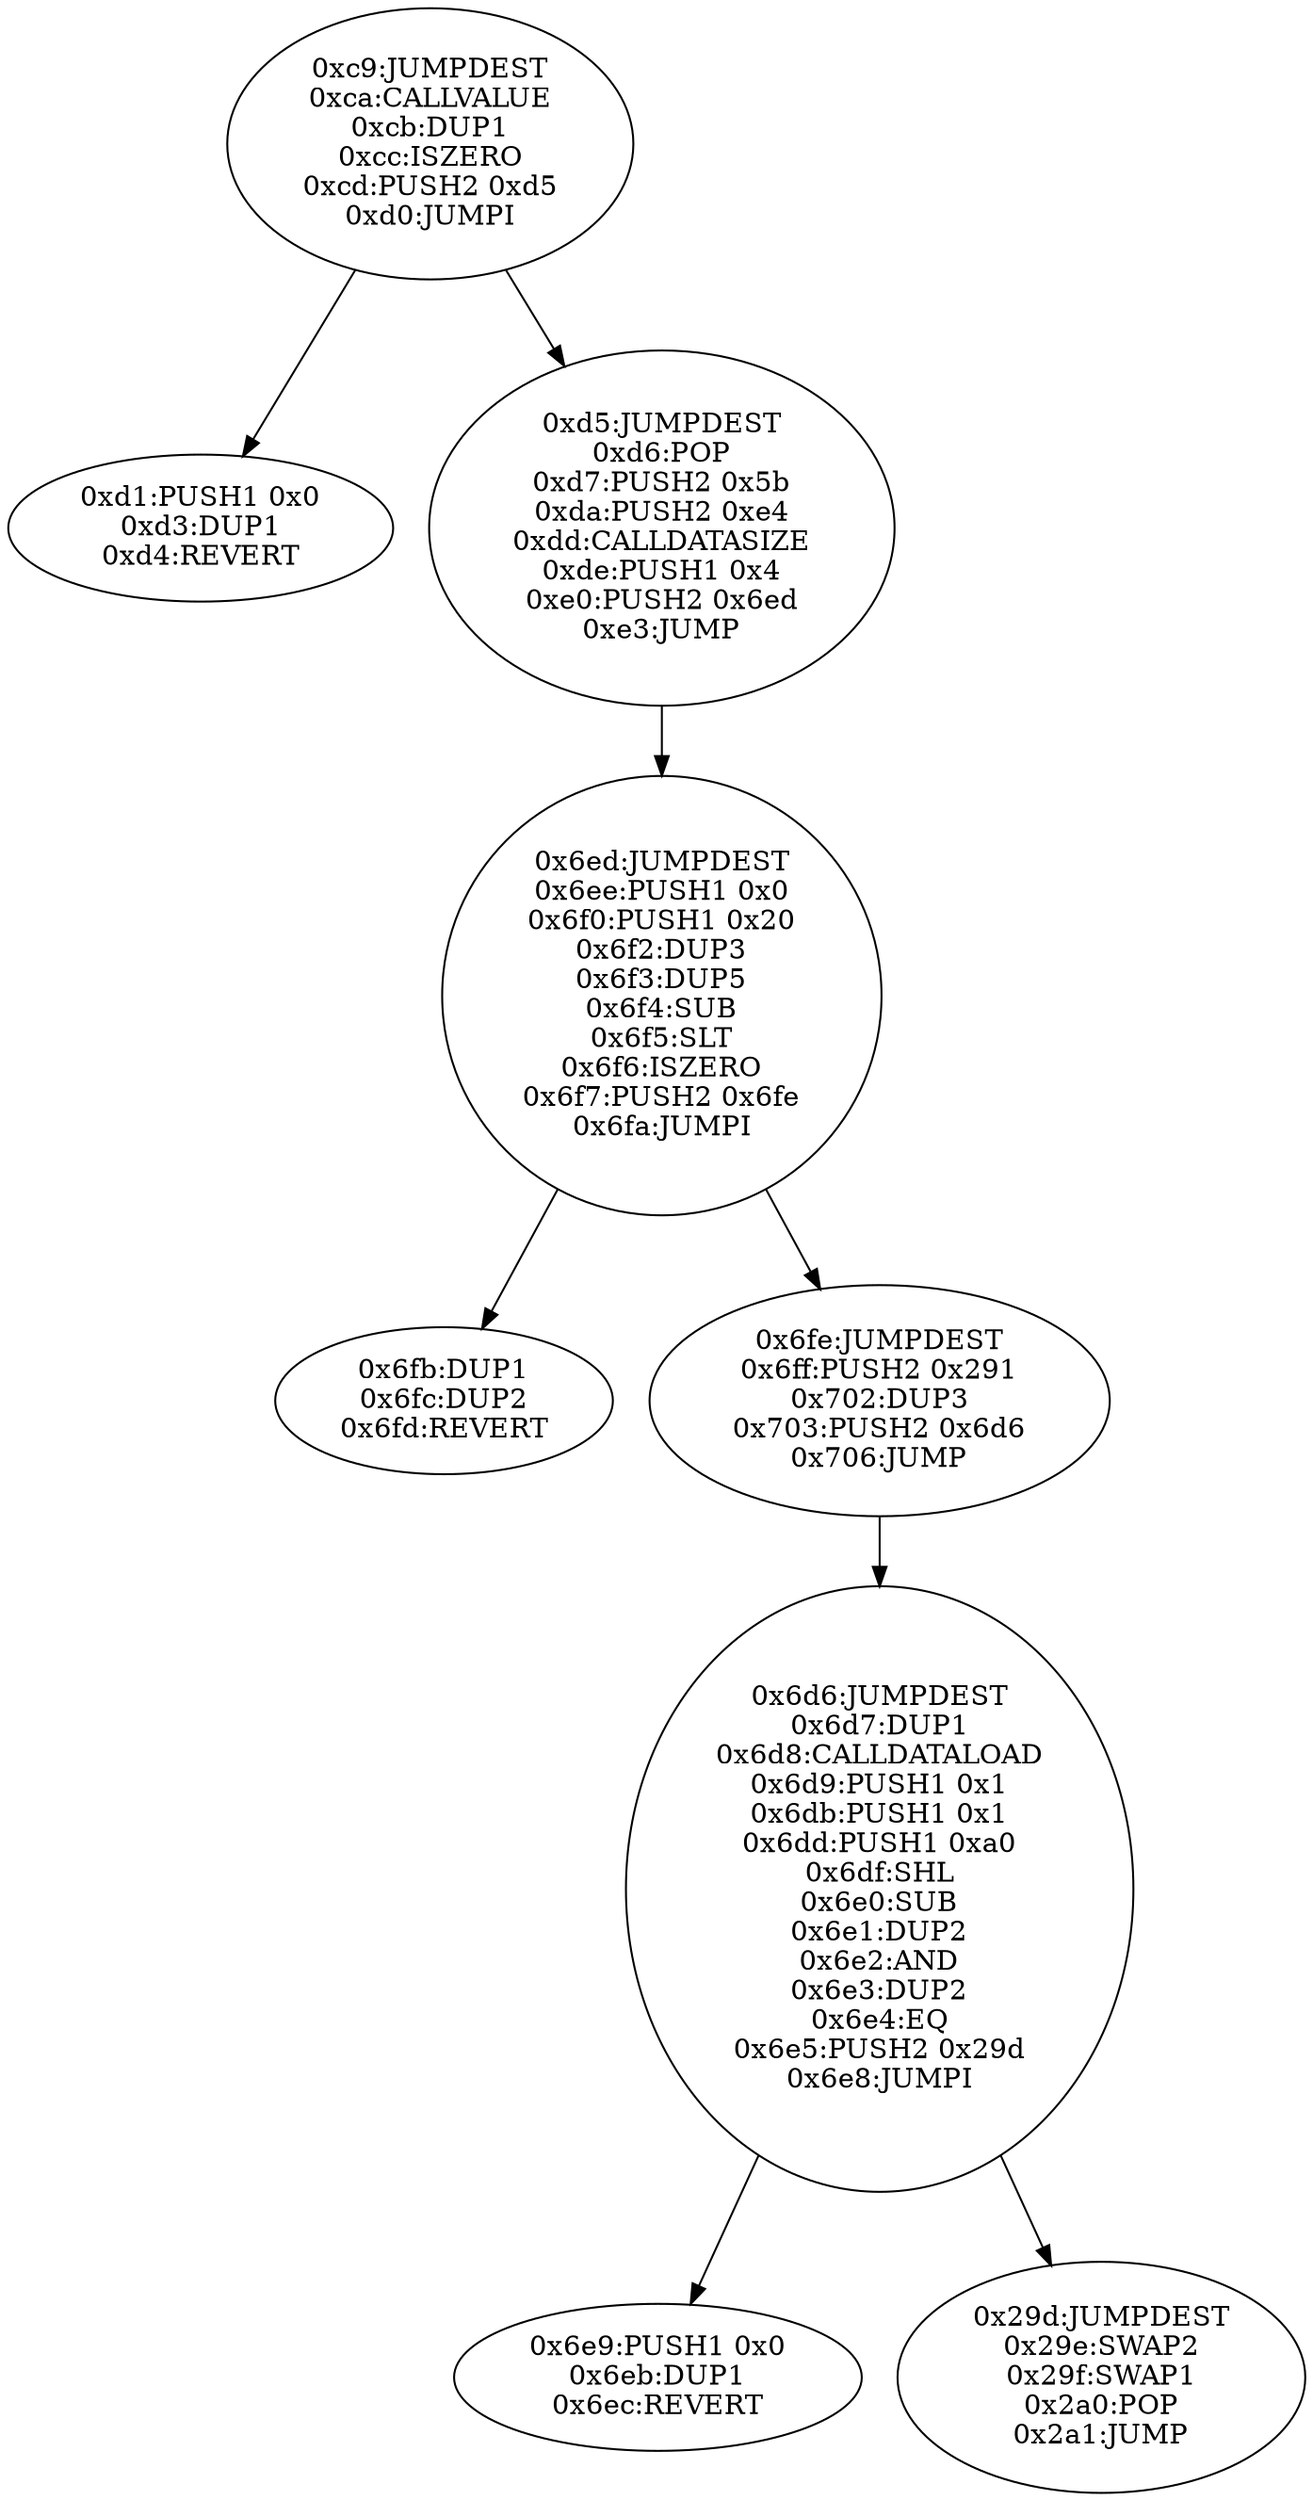 digraph{
201[label="0xc9:JUMPDEST
0xca:CALLVALUE
0xcb:DUP1
0xcc:ISZERO
0xcd:PUSH2 0xd5
0xd0:JUMPI"]
201 -> 209
201 -> 213
209[label="0xd1:PUSH1 0x0
0xd3:DUP1
0xd4:REVERT"]
213[label="0xd5:JUMPDEST
0xd6:POP
0xd7:PUSH2 0x5b
0xda:PUSH2 0xe4
0xdd:CALLDATASIZE
0xde:PUSH1 0x4
0xe0:PUSH2 0x6ed
0xe3:JUMP"]
213 -> 1773
1773[label="0x6ed:JUMPDEST
0x6ee:PUSH1 0x0
0x6f0:PUSH1 0x20
0x6f2:DUP3
0x6f3:DUP5
0x6f4:SUB
0x6f5:SLT
0x6f6:ISZERO
0x6f7:PUSH2 0x6fe
0x6fa:JUMPI"]
1773 -> 1787
1773 -> 1790
1787[label="0x6fb:DUP1
0x6fc:DUP2
0x6fd:REVERT"]
1790[label="0x6fe:JUMPDEST
0x6ff:PUSH2 0x291
0x702:DUP3
0x703:PUSH2 0x6d6
0x706:JUMP"]
1790 -> 1750
1750[label="0x6d6:JUMPDEST
0x6d7:DUP1
0x6d8:CALLDATALOAD
0x6d9:PUSH1 0x1
0x6db:PUSH1 0x1
0x6dd:PUSH1 0xa0
0x6df:SHL
0x6e0:SUB
0x6e1:DUP2
0x6e2:AND
0x6e3:DUP2
0x6e4:EQ
0x6e5:PUSH2 0x29d
0x6e8:JUMPI"]
1750 -> 1769
1750 -> 669
1769[label="0x6e9:PUSH1 0x0
0x6eb:DUP1
0x6ec:REVERT"]
669[label="0x29d:JUMPDEST
0x29e:SWAP2
0x29f:SWAP1
0x2a0:POP
0x2a1:JUMP"]

}